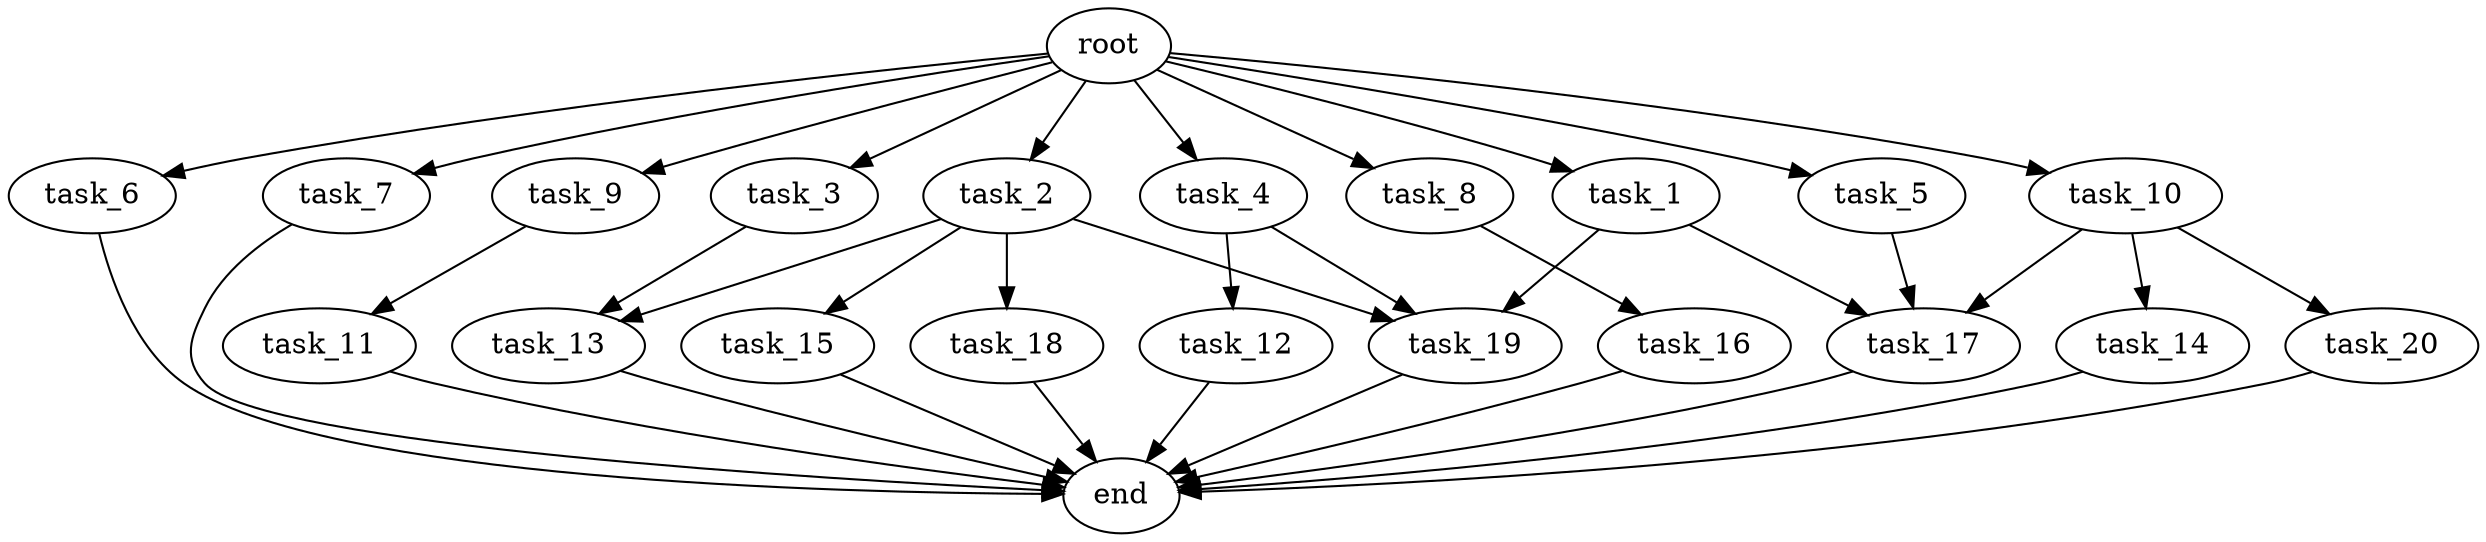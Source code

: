 digraph G {
  root [size="0.000000e+00"];
  task_1 [size="8.687936e+10"];
  task_2 [size="9.658072e+10"];
  task_3 [size="6.019273e+10"];
  task_4 [size="4.867738e+10"];
  task_5 [size="6.185375e+10"];
  task_6 [size="9.739245e+10"];
  task_7 [size="3.607927e+10"];
  task_8 [size="6.738358e+10"];
  task_9 [size="6.903243e+10"];
  task_10 [size="3.950577e+10"];
  task_11 [size="3.027264e+10"];
  task_12 [size="1.251770e+10"];
  task_13 [size="1.397453e+09"];
  task_14 [size="1.120013e+10"];
  task_15 [size="1.598366e+09"];
  task_16 [size="9.705233e+10"];
  task_17 [size="8.590261e+10"];
  task_18 [size="2.093086e+10"];
  task_19 [size="6.486584e+10"];
  task_20 [size="6.497749e+10"];
  end [size="0.000000e+00"];

  root -> task_1 [size="1.000000e-12"];
  root -> task_2 [size="1.000000e-12"];
  root -> task_3 [size="1.000000e-12"];
  root -> task_4 [size="1.000000e-12"];
  root -> task_5 [size="1.000000e-12"];
  root -> task_6 [size="1.000000e-12"];
  root -> task_7 [size="1.000000e-12"];
  root -> task_8 [size="1.000000e-12"];
  root -> task_9 [size="1.000000e-12"];
  root -> task_10 [size="1.000000e-12"];
  task_1 -> task_17 [size="2.863420e+08"];
  task_1 -> task_19 [size="2.162195e+08"];
  task_2 -> task_13 [size="6.987265e+06"];
  task_2 -> task_15 [size="1.598366e+07"];
  task_2 -> task_18 [size="2.093086e+08"];
  task_2 -> task_19 [size="2.162195e+08"];
  task_3 -> task_13 [size="6.987265e+06"];
  task_4 -> task_12 [size="1.251770e+08"];
  task_4 -> task_19 [size="2.162195e+08"];
  task_5 -> task_17 [size="2.863420e+08"];
  task_6 -> end [size="1.000000e-12"];
  task_7 -> end [size="1.000000e-12"];
  task_8 -> task_16 [size="9.705233e+08"];
  task_9 -> task_11 [size="3.027264e+08"];
  task_10 -> task_14 [size="1.120013e+08"];
  task_10 -> task_17 [size="2.863420e+08"];
  task_10 -> task_20 [size="6.497749e+08"];
  task_11 -> end [size="1.000000e-12"];
  task_12 -> end [size="1.000000e-12"];
  task_13 -> end [size="1.000000e-12"];
  task_14 -> end [size="1.000000e-12"];
  task_15 -> end [size="1.000000e-12"];
  task_16 -> end [size="1.000000e-12"];
  task_17 -> end [size="1.000000e-12"];
  task_18 -> end [size="1.000000e-12"];
  task_19 -> end [size="1.000000e-12"];
  task_20 -> end [size="1.000000e-12"];
}
